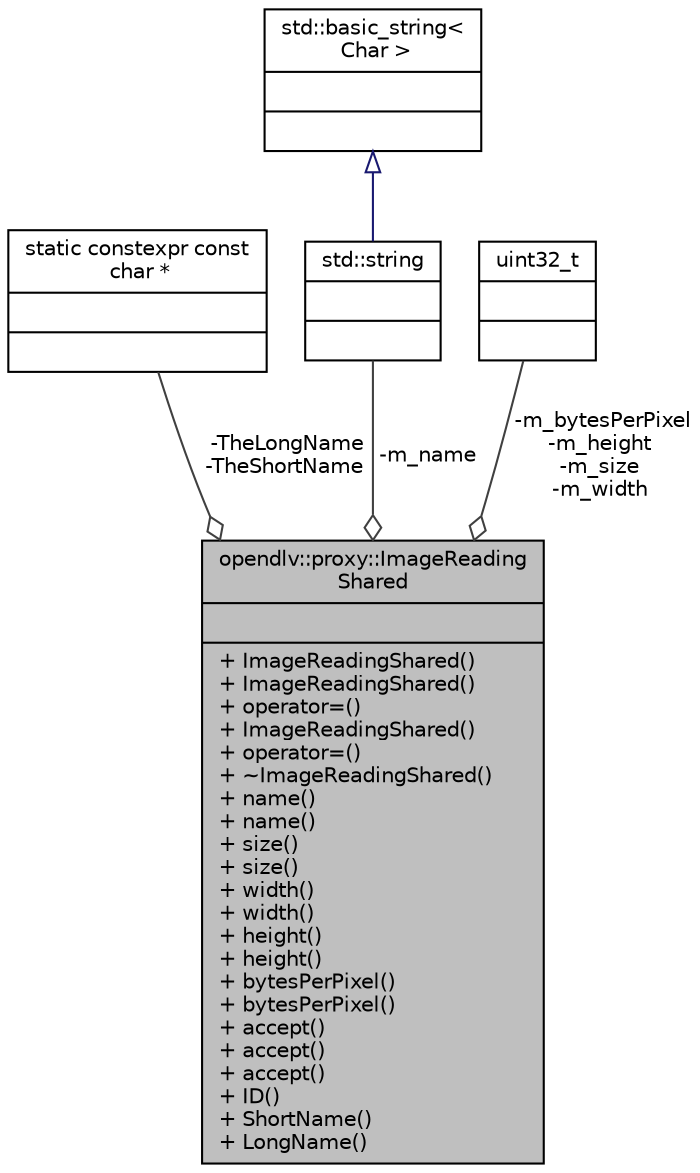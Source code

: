 digraph "opendlv::proxy::ImageReadingShared"
{
 // LATEX_PDF_SIZE
  edge [fontname="Helvetica",fontsize="10",labelfontname="Helvetica",labelfontsize="10"];
  node [fontname="Helvetica",fontsize="10",shape=record];
  Node1 [label="{opendlv::proxy::ImageReading\lShared\n||+ ImageReadingShared()\l+ ImageReadingShared()\l+ operator=()\l+ ImageReadingShared()\l+ operator=()\l+ ~ImageReadingShared()\l+ name()\l+ name()\l+ size()\l+ size()\l+ width()\l+ width()\l+ height()\l+ height()\l+ bytesPerPixel()\l+ bytesPerPixel()\l+ accept()\l+ accept()\l+ accept()\l+ ID()\l+ ShortName()\l+ LongName()\l}",height=0.2,width=0.4,color="black", fillcolor="grey75", style="filled", fontcolor="black",tooltip=" "];
  Node2 -> Node1 [color="grey25",fontsize="10",style="solid",label=" -TheLongName\n-TheShortName" ,arrowhead="odiamond"];
  Node2 [label="{static constexpr const\l char *\n||}",height=0.2,width=0.4,color="black", fillcolor="white", style="filled",tooltip=" "];
  Node3 -> Node1 [color="grey25",fontsize="10",style="solid",label=" -m_name" ,arrowhead="odiamond"];
  Node3 [label="{std::string\n||}",height=0.2,width=0.4,color="black", fillcolor="white", style="filled",tooltip=" "];
  Node4 -> Node3 [dir="back",color="midnightblue",fontsize="10",style="solid",arrowtail="onormal"];
  Node4 [label="{std::basic_string\<\l Char \>\n||}",height=0.2,width=0.4,color="black", fillcolor="white", style="filled",tooltip=" "];
  Node5 -> Node1 [color="grey25",fontsize="10",style="solid",label=" -m_bytesPerPixel\n-m_height\n-m_size\n-m_width" ,arrowhead="odiamond"];
  Node5 [label="{uint32_t\n||}",height=0.2,width=0.4,color="black", fillcolor="white", style="filled",tooltip=" "];
}
